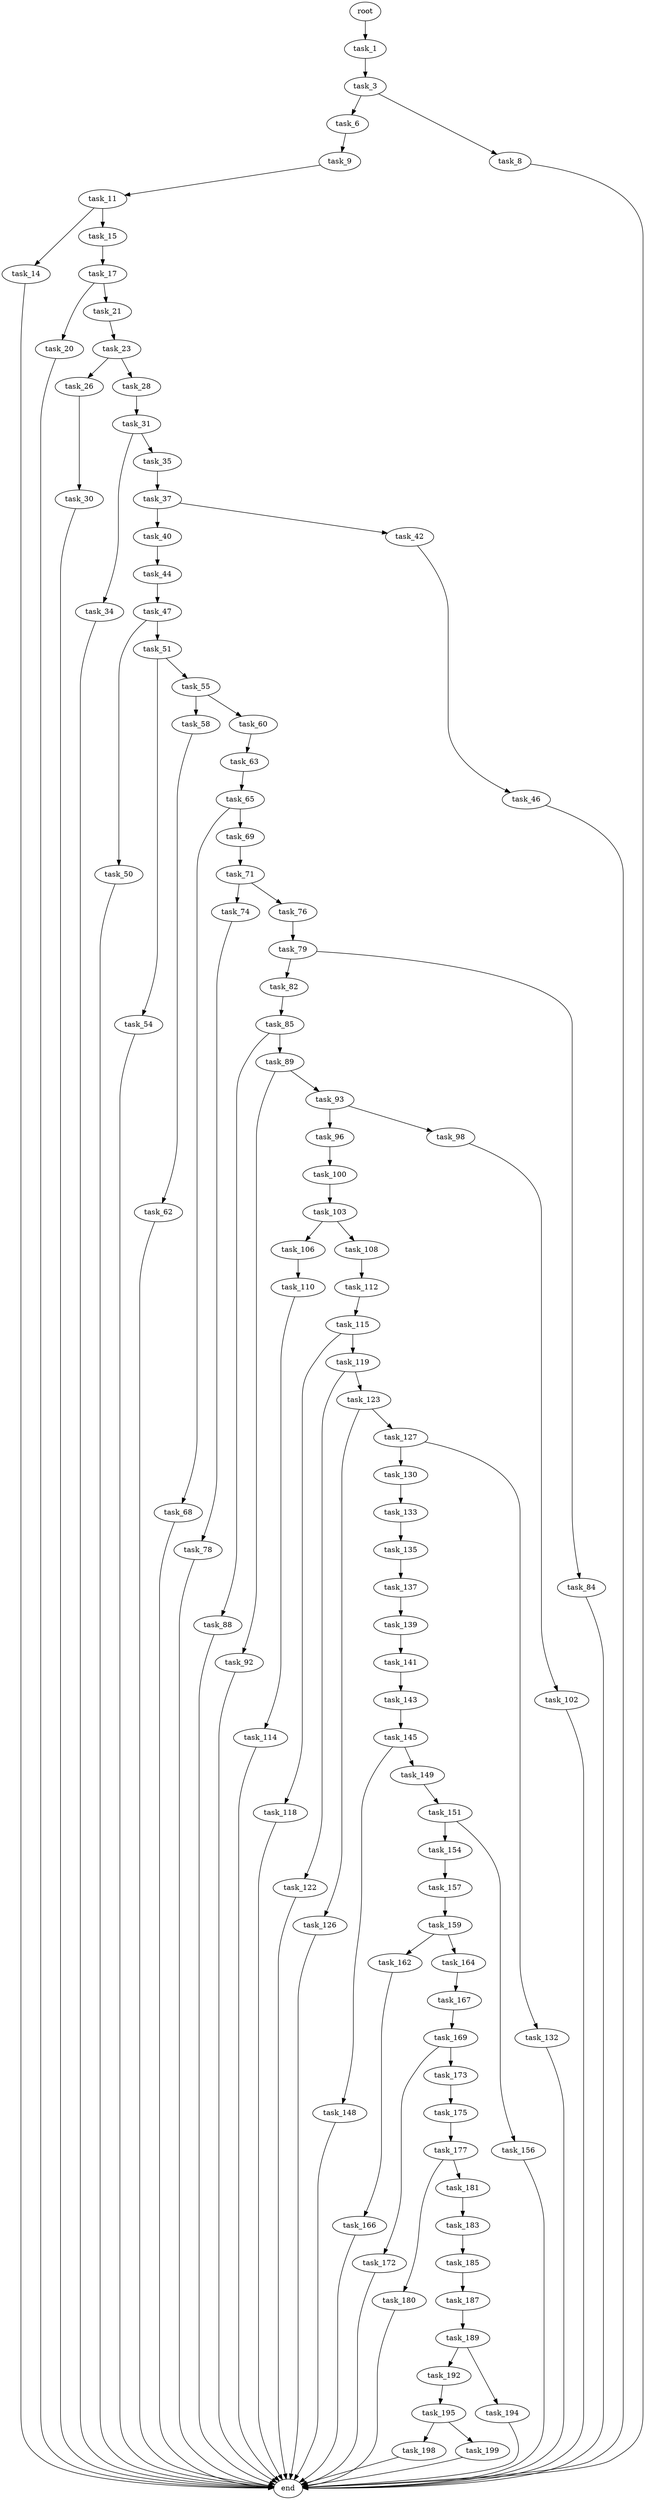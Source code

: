 digraph G {
  root [size="0.000000"];
  task_1 [size="368293445632.000000"];
  task_3 [size="8589934592.000000"];
  task_6 [size="212429180322.000000"];
  task_8 [size="25750819216.000000"];
  task_9 [size="112378879382.000000"];
  task_11 [size="7377748886.000000"];
  task_14 [size="134217728000.000000"];
  task_15 [size="549755813888.000000"];
  task_17 [size="266573549699.000000"];
  task_20 [size="34976812876.000000"];
  task_21 [size="214926184468.000000"];
  task_23 [size="604836171.000000"];
  task_26 [size="23886161772.000000"];
  task_28 [size="13566110643.000000"];
  task_30 [size="68719476736.000000"];
  task_31 [size="782757789696.000000"];
  task_34 [size="352328623708.000000"];
  task_35 [size="114524773324.000000"];
  task_37 [size="782757789696.000000"];
  task_40 [size="549755813888.000000"];
  task_42 [size="34568549062.000000"];
  task_44 [size="21952065678.000000"];
  task_46 [size="5147403690.000000"];
  task_47 [size="6894758624.000000"];
  task_50 [size="15777315227.000000"];
  task_51 [size="14223813134.000000"];
  task_54 [size="1130179272.000000"];
  task_55 [size="68719476736.000000"];
  task_58 [size="822539690.000000"];
  task_60 [size="368293445632.000000"];
  task_62 [size="21693456679.000000"];
  task_63 [size="782757789696.000000"];
  task_65 [size="297788799400.000000"];
  task_68 [size="6404150434.000000"];
  task_69 [size="123178685969.000000"];
  task_71 [size="2239356648.000000"];
  task_74 [size="549755813888.000000"];
  task_76 [size="134217728000.000000"];
  task_78 [size="63137137038.000000"];
  task_79 [size="97373706266.000000"];
  task_82 [size="26888225978.000000"];
  task_84 [size="141924402838.000000"];
  task_85 [size="563266178088.000000"];
  task_88 [size="68719476736.000000"];
  task_89 [size="8589934592.000000"];
  task_92 [size="19969033854.000000"];
  task_93 [size="35291586312.000000"];
  task_96 [size="782757789696.000000"];
  task_98 [size="280052961398.000000"];
  task_100 [size="368293445632.000000"];
  task_102 [size="45532330604.000000"];
  task_103 [size="581319970.000000"];
  task_106 [size="28991029248.000000"];
  task_108 [size="35076006418.000000"];
  task_110 [size="8589934592.000000"];
  task_112 [size="458902790839.000000"];
  task_114 [size="657436057043.000000"];
  task_115 [size="97762230768.000000"];
  task_118 [size="20447963021.000000"];
  task_119 [size="1073741824000.000000"];
  task_122 [size="267191481557.000000"];
  task_123 [size="1528619102.000000"];
  task_126 [size="368293445632.000000"];
  task_127 [size="810612665.000000"];
  task_130 [size="8919318874.000000"];
  task_132 [size="28991029248.000000"];
  task_133 [size="68719476736.000000"];
  task_135 [size="10701615530.000000"];
  task_137 [size="1073741824000.000000"];
  task_139 [size="41441171574.000000"];
  task_141 [size="231928233984.000000"];
  task_143 [size="58782625982.000000"];
  task_145 [size="68719476736.000000"];
  task_148 [size="1073741824000.000000"];
  task_149 [size="23484224581.000000"];
  task_151 [size="20418237548.000000"];
  task_154 [size="1938867776.000000"];
  task_156 [size="3301500169.000000"];
  task_157 [size="4439242772.000000"];
  task_159 [size="45790113017.000000"];
  task_162 [size="89934606675.000000"];
  task_164 [size="1073741824000.000000"];
  task_166 [size="887275280494.000000"];
  task_167 [size="13705562827.000000"];
  task_169 [size="14921537648.000000"];
  task_172 [size="68719476736.000000"];
  task_173 [size="231928233984.000000"];
  task_175 [size="5910100840.000000"];
  task_177 [size="9618807754.000000"];
  task_180 [size="68719476736.000000"];
  task_181 [size="8589934592.000000"];
  task_183 [size="9452826313.000000"];
  task_185 [size="26607549810.000000"];
  task_187 [size="8589934592.000000"];
  task_189 [size="208282240594.000000"];
  task_192 [size="1073741824000.000000"];
  task_194 [size="2447979036.000000"];
  task_195 [size="348960507667.000000"];
  task_198 [size="134217728000.000000"];
  task_199 [size="15082517609.000000"];
  end [size="0.000000"];

  root -> task_1 [size="1.000000"];
  task_1 -> task_3 [size="411041792.000000"];
  task_3 -> task_6 [size="33554432.000000"];
  task_3 -> task_8 [size="33554432.000000"];
  task_6 -> task_9 [size="536870912.000000"];
  task_8 -> end [size="1.000000"];
  task_9 -> task_11 [size="536870912.000000"];
  task_11 -> task_14 [size="301989888.000000"];
  task_11 -> task_15 [size="301989888.000000"];
  task_14 -> end [size="1.000000"];
  task_15 -> task_17 [size="536870912.000000"];
  task_17 -> task_20 [size="301989888.000000"];
  task_17 -> task_21 [size="301989888.000000"];
  task_20 -> end [size="1.000000"];
  task_21 -> task_23 [size="209715200.000000"];
  task_23 -> task_26 [size="33554432.000000"];
  task_23 -> task_28 [size="33554432.000000"];
  task_26 -> task_30 [size="679477248.000000"];
  task_28 -> task_31 [size="411041792.000000"];
  task_30 -> end [size="1.000000"];
  task_31 -> task_34 [size="679477248.000000"];
  task_31 -> task_35 [size="679477248.000000"];
  task_34 -> end [size="1.000000"];
  task_35 -> task_37 [size="134217728.000000"];
  task_37 -> task_40 [size="679477248.000000"];
  task_37 -> task_42 [size="679477248.000000"];
  task_40 -> task_44 [size="536870912.000000"];
  task_42 -> task_46 [size="75497472.000000"];
  task_44 -> task_47 [size="536870912.000000"];
  task_46 -> end [size="1.000000"];
  task_47 -> task_50 [size="209715200.000000"];
  task_47 -> task_51 [size="209715200.000000"];
  task_50 -> end [size="1.000000"];
  task_51 -> task_54 [size="301989888.000000"];
  task_51 -> task_55 [size="301989888.000000"];
  task_54 -> end [size="1.000000"];
  task_55 -> task_58 [size="134217728.000000"];
  task_55 -> task_60 [size="134217728.000000"];
  task_58 -> task_62 [size="33554432.000000"];
  task_60 -> task_63 [size="411041792.000000"];
  task_62 -> end [size="1.000000"];
  task_63 -> task_65 [size="679477248.000000"];
  task_65 -> task_68 [size="838860800.000000"];
  task_65 -> task_69 [size="838860800.000000"];
  task_68 -> end [size="1.000000"];
  task_69 -> task_71 [size="411041792.000000"];
  task_71 -> task_74 [size="134217728.000000"];
  task_71 -> task_76 [size="134217728.000000"];
  task_74 -> task_78 [size="536870912.000000"];
  task_76 -> task_79 [size="209715200.000000"];
  task_78 -> end [size="1.000000"];
  task_79 -> task_82 [size="411041792.000000"];
  task_79 -> task_84 [size="411041792.000000"];
  task_82 -> task_85 [size="75497472.000000"];
  task_84 -> end [size="1.000000"];
  task_85 -> task_88 [size="838860800.000000"];
  task_85 -> task_89 [size="838860800.000000"];
  task_88 -> end [size="1.000000"];
  task_89 -> task_92 [size="33554432.000000"];
  task_89 -> task_93 [size="33554432.000000"];
  task_92 -> end [size="1.000000"];
  task_93 -> task_96 [size="679477248.000000"];
  task_93 -> task_98 [size="679477248.000000"];
  task_96 -> task_100 [size="679477248.000000"];
  task_98 -> task_102 [size="838860800.000000"];
  task_100 -> task_103 [size="411041792.000000"];
  task_102 -> end [size="1.000000"];
  task_103 -> task_106 [size="33554432.000000"];
  task_103 -> task_108 [size="33554432.000000"];
  task_106 -> task_110 [size="75497472.000000"];
  task_108 -> task_112 [size="838860800.000000"];
  task_110 -> task_114 [size="33554432.000000"];
  task_112 -> task_115 [size="536870912.000000"];
  task_114 -> end [size="1.000000"];
  task_115 -> task_118 [size="209715200.000000"];
  task_115 -> task_119 [size="209715200.000000"];
  task_118 -> end [size="1.000000"];
  task_119 -> task_122 [size="838860800.000000"];
  task_119 -> task_123 [size="838860800.000000"];
  task_122 -> end [size="1.000000"];
  task_123 -> task_126 [size="33554432.000000"];
  task_123 -> task_127 [size="33554432.000000"];
  task_126 -> end [size="1.000000"];
  task_127 -> task_130 [size="33554432.000000"];
  task_127 -> task_132 [size="33554432.000000"];
  task_130 -> task_133 [size="536870912.000000"];
  task_132 -> end [size="1.000000"];
  task_133 -> task_135 [size="134217728.000000"];
  task_135 -> task_137 [size="411041792.000000"];
  task_137 -> task_139 [size="838860800.000000"];
  task_139 -> task_141 [size="838860800.000000"];
  task_141 -> task_143 [size="301989888.000000"];
  task_143 -> task_145 [size="75497472.000000"];
  task_145 -> task_148 [size="134217728.000000"];
  task_145 -> task_149 [size="134217728.000000"];
  task_148 -> end [size="1.000000"];
  task_149 -> task_151 [size="679477248.000000"];
  task_151 -> task_154 [size="33554432.000000"];
  task_151 -> task_156 [size="33554432.000000"];
  task_154 -> task_157 [size="33554432.000000"];
  task_156 -> end [size="1.000000"];
  task_157 -> task_159 [size="209715200.000000"];
  task_159 -> task_162 [size="33554432.000000"];
  task_159 -> task_164 [size="33554432.000000"];
  task_162 -> task_166 [size="75497472.000000"];
  task_164 -> task_167 [size="838860800.000000"];
  task_166 -> end [size="1.000000"];
  task_167 -> task_169 [size="536870912.000000"];
  task_169 -> task_172 [size="301989888.000000"];
  task_169 -> task_173 [size="301989888.000000"];
  task_172 -> end [size="1.000000"];
  task_173 -> task_175 [size="301989888.000000"];
  task_175 -> task_177 [size="536870912.000000"];
  task_177 -> task_180 [size="679477248.000000"];
  task_177 -> task_181 [size="679477248.000000"];
  task_180 -> end [size="1.000000"];
  task_181 -> task_183 [size="33554432.000000"];
  task_183 -> task_185 [size="536870912.000000"];
  task_185 -> task_187 [size="536870912.000000"];
  task_187 -> task_189 [size="33554432.000000"];
  task_189 -> task_192 [size="301989888.000000"];
  task_189 -> task_194 [size="301989888.000000"];
  task_192 -> task_195 [size="838860800.000000"];
  task_194 -> end [size="1.000000"];
  task_195 -> task_198 [size="301989888.000000"];
  task_195 -> task_199 [size="301989888.000000"];
  task_198 -> end [size="1.000000"];
  task_199 -> end [size="1.000000"];
}
